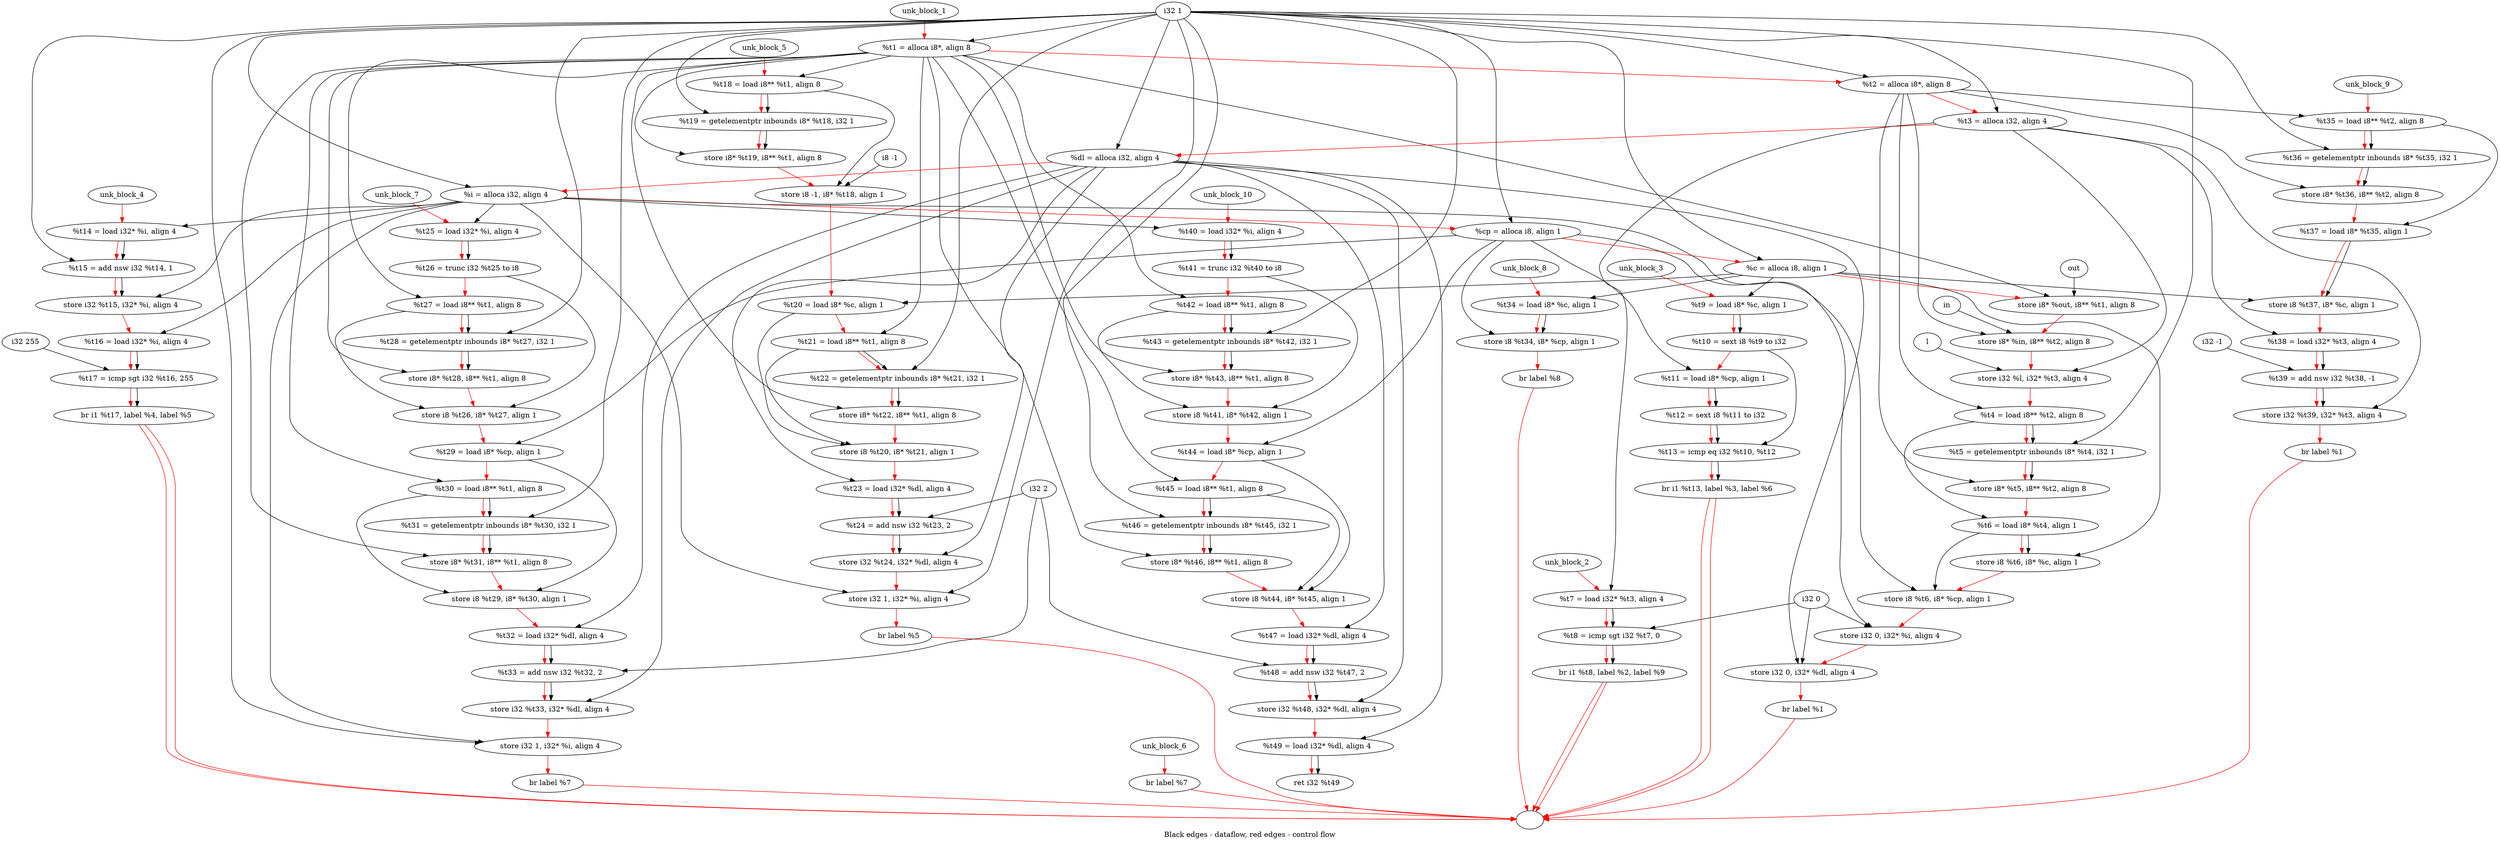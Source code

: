 digraph G {
compound=true
label="Black edges - dataflow, red edges - control flow"
"t1" [label="  %t1 = alloca i8*, align 8"]
"t2" [label="  %t2 = alloca i8*, align 8"]
"t3" [label="  %t3 = alloca i32, align 4"]
"dl" [label="  %dl = alloca i32, align 4"]
"i" [label="  %i = alloca i32, align 4"]
"cp" [label="  %cp = alloca i8, align 1"]
"c" [label="  %c = alloca i8, align 1"]
"_1" [label="  store i8* %out, i8** %t1, align 8"]
"_2" [label="  store i8* %in, i8** %t2, align 8"]
"_3" [label="  store i32 %l, i32* %t3, align 4"]
"t4" [label="  %t4 = load i8** %t2, align 8"]
"t5" [label="  %t5 = getelementptr inbounds i8* %t4, i32 1"]
"_4" [label="  store i8* %t5, i8** %t2, align 8"]
"t6" [label="  %t6 = load i8* %t4, align 1"]
"_5" [label="  store i8 %t6, i8* %c, align 1"]
"_6" [label="  store i8 %t6, i8* %cp, align 1"]
"_7" [label="  store i32 0, i32* %i, align 4"]
"_8" [label="  store i32 0, i32* %dl, align 4"]
"_9" [label="  br label %1"]
"unk_block_1" -> "t1"[color=red]
"i32 1" -> "t1"
"t1" -> "t2"[color=red weight=2]
"i32 1" -> "t2"
"t2" -> "t3"[color=red weight=2]
"i32 1" -> "t3"
"t3" -> "dl"[color=red weight=2]
"i32 1" -> "dl"
"dl" -> "i"[color=red weight=2]
"i32 1" -> "i"
"i" -> "cp"[color=red weight=2]
"i32 1" -> "cp"
"cp" -> "c"[color=red weight=2]
"i32 1" -> "c"
"c" -> "_1"[color=red weight=2]
"out" -> "_1"
"t1" -> "_1"
"_1" -> "_2"[color=red weight=2]
"in" -> "_2"
"t2" -> "_2"
"_2" -> "_3"[color=red weight=2]
"l" -> "_3"
"t3" -> "_3"
"_3" -> "t4"[color=red weight=2]
"t2" -> "t4"
"t4" -> "t5"[color=red weight=2]
"t4" -> "t5"
"i32 1" -> "t5"
"t5" -> "_4"[color=red weight=2]
"t5" -> "_4"
"t2" -> "_4"
"_4" -> "t6"[color=red weight=2]
"t4" -> "t6"
"t6" -> "_5"[color=red weight=2]
"t6" -> "_5"
"c" -> "_5"
"_5" -> "_6"[color=red weight=2]
"t6" -> "_6"
"cp" -> "_6"
"_6" -> "_7"[color=red weight=2]
"i32 0" -> "_7"
"i" -> "_7"
"_7" -> "_8"[color=red weight=2]
"i32 0" -> "_8"
"dl" -> "_8"
"_8" -> "_9"[color=red weight=2]
"_9" -> ""[color=red]

"t7" [label="  %t7 = load i32* %t3, align 4"]
"t8" [label="  %t8 = icmp sgt i32 %t7, 0"]
"_10" [label="  br i1 %t8, label %2, label %9"]
"unk_block_2" -> "t7"[color=red]
"t3" -> "t7"
"t7" -> "t8"[color=red weight=2]
"t7" -> "t8"
"i32 0" -> "t8"
"t8" -> "_10"[color=red weight=2]
"t8" -> "_10"
"_10" -> ""[color=red]
"_10" -> ""[color=red]

"t9" [label="  %t9 = load i8* %c, align 1"]
"t10" [label="  %t10 = sext i8 %t9 to i32"]
"t11" [label="  %t11 = load i8* %cp, align 1"]
"t12" [label="  %t12 = sext i8 %t11 to i32"]
"t13" [label="  %t13 = icmp eq i32 %t10, %t12"]
"_11" [label="  br i1 %t13, label %3, label %6"]
"unk_block_3" -> "t9"[color=red]
"c" -> "t9"
"t9" -> "t10"[color=red weight=2]
"t9" -> "t10"
"t10" -> "t11"[color=red weight=2]
"cp" -> "t11"
"t11" -> "t12"[color=red weight=2]
"t11" -> "t12"
"t12" -> "t13"[color=red weight=2]
"t10" -> "t13"
"t12" -> "t13"
"t13" -> "_11"[color=red weight=2]
"t13" -> "_11"
"_11" -> ""[color=red]
"_11" -> ""[color=red]

"t14" [label="  %t14 = load i32* %i, align 4"]
"t15" [label="  %t15 = add nsw i32 %t14, 1"]
"_12" [label="  store i32 %t15, i32* %i, align 4"]
"t16" [label="  %t16 = load i32* %i, align 4"]
"t17" [label="  %t17 = icmp sgt i32 %t16, 255"]
"_13" [label="  br i1 %t17, label %4, label %5"]
"unk_block_4" -> "t14"[color=red]
"i" -> "t14"
"t14" -> "t15"[color=red weight=2]
"t14" -> "t15"
"i32 1" -> "t15"
"t15" -> "_12"[color=red weight=2]
"t15" -> "_12"
"i" -> "_12"
"_12" -> "t16"[color=red weight=2]
"i" -> "t16"
"t16" -> "t17"[color=red weight=2]
"t16" -> "t17"
"i32 255" -> "t17"
"t17" -> "_13"[color=red weight=2]
"t17" -> "_13"
"_13" -> ""[color=red]
"_13" -> ""[color=red]

"t18" [label="  %t18 = load i8** %t1, align 8"]
"t19" [label="  %t19 = getelementptr inbounds i8* %t18, i32 1"]
"_14" [label="  store i8* %t19, i8** %t1, align 8"]
"_15" [label="  store i8 -1, i8* %t18, align 1"]
"t20" [label="  %t20 = load i8* %c, align 1"]
"t21" [label="  %t21 = load i8** %t1, align 8"]
"t22" [label="  %t22 = getelementptr inbounds i8* %t21, i32 1"]
"_16" [label="  store i8* %t22, i8** %t1, align 8"]
"_17" [label="  store i8 %t20, i8* %t21, align 1"]
"t23" [label="  %t23 = load i32* %dl, align 4"]
"t24" [label="  %t24 = add nsw i32 %t23, 2"]
"_18" [label="  store i32 %t24, i32* %dl, align 4"]
"_19" [label="  store i32 1, i32* %i, align 4"]
"_20" [label="  br label %5"]
"unk_block_5" -> "t18"[color=red]
"t1" -> "t18"
"t18" -> "t19"[color=red weight=2]
"t18" -> "t19"
"i32 1" -> "t19"
"t19" -> "_14"[color=red weight=2]
"t19" -> "_14"
"t1" -> "_14"
"_14" -> "_15"[color=red weight=2]
"i8 -1" -> "_15"
"t18" -> "_15"
"_15" -> "t20"[color=red weight=2]
"c" -> "t20"
"t20" -> "t21"[color=red weight=2]
"t1" -> "t21"
"t21" -> "t22"[color=red weight=2]
"t21" -> "t22"
"i32 1" -> "t22"
"t22" -> "_16"[color=red weight=2]
"t22" -> "_16"
"t1" -> "_16"
"_16" -> "_17"[color=red weight=2]
"t20" -> "_17"
"t21" -> "_17"
"_17" -> "t23"[color=red weight=2]
"dl" -> "t23"
"t23" -> "t24"[color=red weight=2]
"t23" -> "t24"
"i32 2" -> "t24"
"t24" -> "_18"[color=red weight=2]
"t24" -> "_18"
"dl" -> "_18"
"_18" -> "_19"[color=red weight=2]
"i32 1" -> "_19"
"i" -> "_19"
"_19" -> "_20"[color=red weight=2]
"_20" -> ""[color=red]

"_21" [label="  br label %7"]
"unk_block_6" -> "_21"[color=red]
"_21" -> ""[color=red]

"t25" [label="  %t25 = load i32* %i, align 4"]
"t26" [label="  %t26 = trunc i32 %t25 to i8"]
"t27" [label="  %t27 = load i8** %t1, align 8"]
"t28" [label="  %t28 = getelementptr inbounds i8* %t27, i32 1"]
"_22" [label="  store i8* %t28, i8** %t1, align 8"]
"_23" [label="  store i8 %t26, i8* %t27, align 1"]
"t29" [label="  %t29 = load i8* %cp, align 1"]
"t30" [label="  %t30 = load i8** %t1, align 8"]
"t31" [label="  %t31 = getelementptr inbounds i8* %t30, i32 1"]
"_24" [label="  store i8* %t31, i8** %t1, align 8"]
"_25" [label="  store i8 %t29, i8* %t30, align 1"]
"t32" [label="  %t32 = load i32* %dl, align 4"]
"t33" [label="  %t33 = add nsw i32 %t32, 2"]
"_26" [label="  store i32 %t33, i32* %dl, align 4"]
"_27" [label="  store i32 1, i32* %i, align 4"]
"_28" [label="  br label %7"]
"unk_block_7" -> "t25"[color=red]
"i" -> "t25"
"t25" -> "t26"[color=red weight=2]
"t25" -> "t26"
"t26" -> "t27"[color=red weight=2]
"t1" -> "t27"
"t27" -> "t28"[color=red weight=2]
"t27" -> "t28"
"i32 1" -> "t28"
"t28" -> "_22"[color=red weight=2]
"t28" -> "_22"
"t1" -> "_22"
"_22" -> "_23"[color=red weight=2]
"t26" -> "_23"
"t27" -> "_23"
"_23" -> "t29"[color=red weight=2]
"cp" -> "t29"
"t29" -> "t30"[color=red weight=2]
"t1" -> "t30"
"t30" -> "t31"[color=red weight=2]
"t30" -> "t31"
"i32 1" -> "t31"
"t31" -> "_24"[color=red weight=2]
"t31" -> "_24"
"t1" -> "_24"
"_24" -> "_25"[color=red weight=2]
"t29" -> "_25"
"t30" -> "_25"
"_25" -> "t32"[color=red weight=2]
"dl" -> "t32"
"t32" -> "t33"[color=red weight=2]
"t32" -> "t33"
"i32 2" -> "t33"
"t33" -> "_26"[color=red weight=2]
"t33" -> "_26"
"dl" -> "_26"
"_26" -> "_27"[color=red weight=2]
"i32 1" -> "_27"
"i" -> "_27"
"_27" -> "_28"[color=red weight=2]
"_28" -> ""[color=red]

"t34" [label="  %t34 = load i8* %c, align 1"]
"_29" [label="  store i8 %t34, i8* %cp, align 1"]
"_30" [label="  br label %8"]
"unk_block_8" -> "t34"[color=red]
"c" -> "t34"
"t34" -> "_29"[color=red weight=2]
"t34" -> "_29"
"cp" -> "_29"
"_29" -> "_30"[color=red weight=2]
"_30" -> ""[color=red]

"t35" [label="  %t35 = load i8** %t2, align 8"]
"t36" [label="  %t36 = getelementptr inbounds i8* %t35, i32 1"]
"_31" [label="  store i8* %t36, i8** %t2, align 8"]
"t37" [label="  %t37 = load i8* %t35, align 1"]
"_32" [label="  store i8 %t37, i8* %c, align 1"]
"t38" [label="  %t38 = load i32* %t3, align 4"]
"t39" [label="  %t39 = add nsw i32 %t38, -1"]
"_33" [label="  store i32 %t39, i32* %t3, align 4"]
"_34" [label="  br label %1"]
"unk_block_9" -> "t35"[color=red]
"t2" -> "t35"
"t35" -> "t36"[color=red weight=2]
"t35" -> "t36"
"i32 1" -> "t36"
"t36" -> "_31"[color=red weight=2]
"t36" -> "_31"
"t2" -> "_31"
"_31" -> "t37"[color=red weight=2]
"t35" -> "t37"
"t37" -> "_32"[color=red weight=2]
"t37" -> "_32"
"c" -> "_32"
"_32" -> "t38"[color=red weight=2]
"t3" -> "t38"
"t38" -> "t39"[color=red weight=2]
"t38" -> "t39"
"i32 -1" -> "t39"
"t39" -> "_33"[color=red weight=2]
"t39" -> "_33"
"t3" -> "_33"
"_33" -> "_34"[color=red weight=2]
"_34" -> ""[color=red]

"t40" [label="  %t40 = load i32* %i, align 4"]
"t41" [label="  %t41 = trunc i32 %t40 to i8"]
"t42" [label="  %t42 = load i8** %t1, align 8"]
"t43" [label="  %t43 = getelementptr inbounds i8* %t42, i32 1"]
"_35" [label="  store i8* %t43, i8** %t1, align 8"]
"_36" [label="  store i8 %t41, i8* %t42, align 1"]
"t44" [label="  %t44 = load i8* %cp, align 1"]
"t45" [label="  %t45 = load i8** %t1, align 8"]
"t46" [label="  %t46 = getelementptr inbounds i8* %t45, i32 1"]
"_37" [label="  store i8* %t46, i8** %t1, align 8"]
"_38" [label="  store i8 %t44, i8* %t45, align 1"]
"t47" [label="  %t47 = load i32* %dl, align 4"]
"t48" [label="  %t48 = add nsw i32 %t47, 2"]
"_39" [label="  store i32 %t48, i32* %dl, align 4"]
"t49" [label="  %t49 = load i32* %dl, align 4"]
"_40" [label="  ret i32 %t49"]
"unk_block_10" -> "t40"[color=red]
"i" -> "t40"
"t40" -> "t41"[color=red weight=2]
"t40" -> "t41"
"t41" -> "t42"[color=red weight=2]
"t1" -> "t42"
"t42" -> "t43"[color=red weight=2]
"t42" -> "t43"
"i32 1" -> "t43"
"t43" -> "_35"[color=red weight=2]
"t43" -> "_35"
"t1" -> "_35"
"_35" -> "_36"[color=red weight=2]
"t41" -> "_36"
"t42" -> "_36"
"_36" -> "t44"[color=red weight=2]
"cp" -> "t44"
"t44" -> "t45"[color=red weight=2]
"t1" -> "t45"
"t45" -> "t46"[color=red weight=2]
"t45" -> "t46"
"i32 1" -> "t46"
"t46" -> "_37"[color=red weight=2]
"t46" -> "_37"
"t1" -> "_37"
"_37" -> "_38"[color=red weight=2]
"t44" -> "_38"
"t45" -> "_38"
"_38" -> "t47"[color=red weight=2]
"dl" -> "t47"
"t47" -> "t48"[color=red weight=2]
"t47" -> "t48"
"i32 2" -> "t48"
"t48" -> "_39"[color=red weight=2]
"t48" -> "_39"
"dl" -> "_39"
"_39" -> "t49"[color=red weight=2]
"dl" -> "t49"
"t49" -> "_40"[color=red weight=2]
"t49" -> "_40"

}
